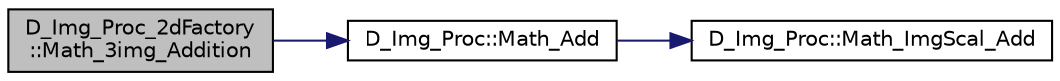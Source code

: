 digraph "D_Img_Proc_2dFactory::Math_3img_Addition"
{
 // LATEX_PDF_SIZE
  edge [fontname="Helvetica",fontsize="10",labelfontname="Helvetica",labelfontsize="10"];
  node [fontname="Helvetica",fontsize="10",shape=record];
  rankdir="LR";
  Node1 [label="D_Img_Proc_2dFactory\l::Math_3img_Addition",height=0.2,width=0.4,color="black", fillcolor="grey75", style="filled", fontcolor="black",tooltip=" "];
  Node1 -> Node2 [color="midnightblue",fontsize="10",style="solid",fontname="Helvetica"];
  Node2 [label="D_Img_Proc::Math_Add",height=0.2,width=0.4,color="black", fillcolor="white", style="filled",URL="$class_d___img___proc.html#a09cd57e48f796a8937eaf75c9c2a524c",tooltip=" "];
  Node2 -> Node3 [color="midnightblue",fontsize="10",style="solid",fontname="Helvetica"];
  Node3 [label="D_Img_Proc::Math_ImgScal_Add",height=0.2,width=0.4,color="black", fillcolor="white", style="filled",URL="$class_d___img___proc.html#a5037f47168c4fd72d42c824e4f2fcead",tooltip=" "];
}
